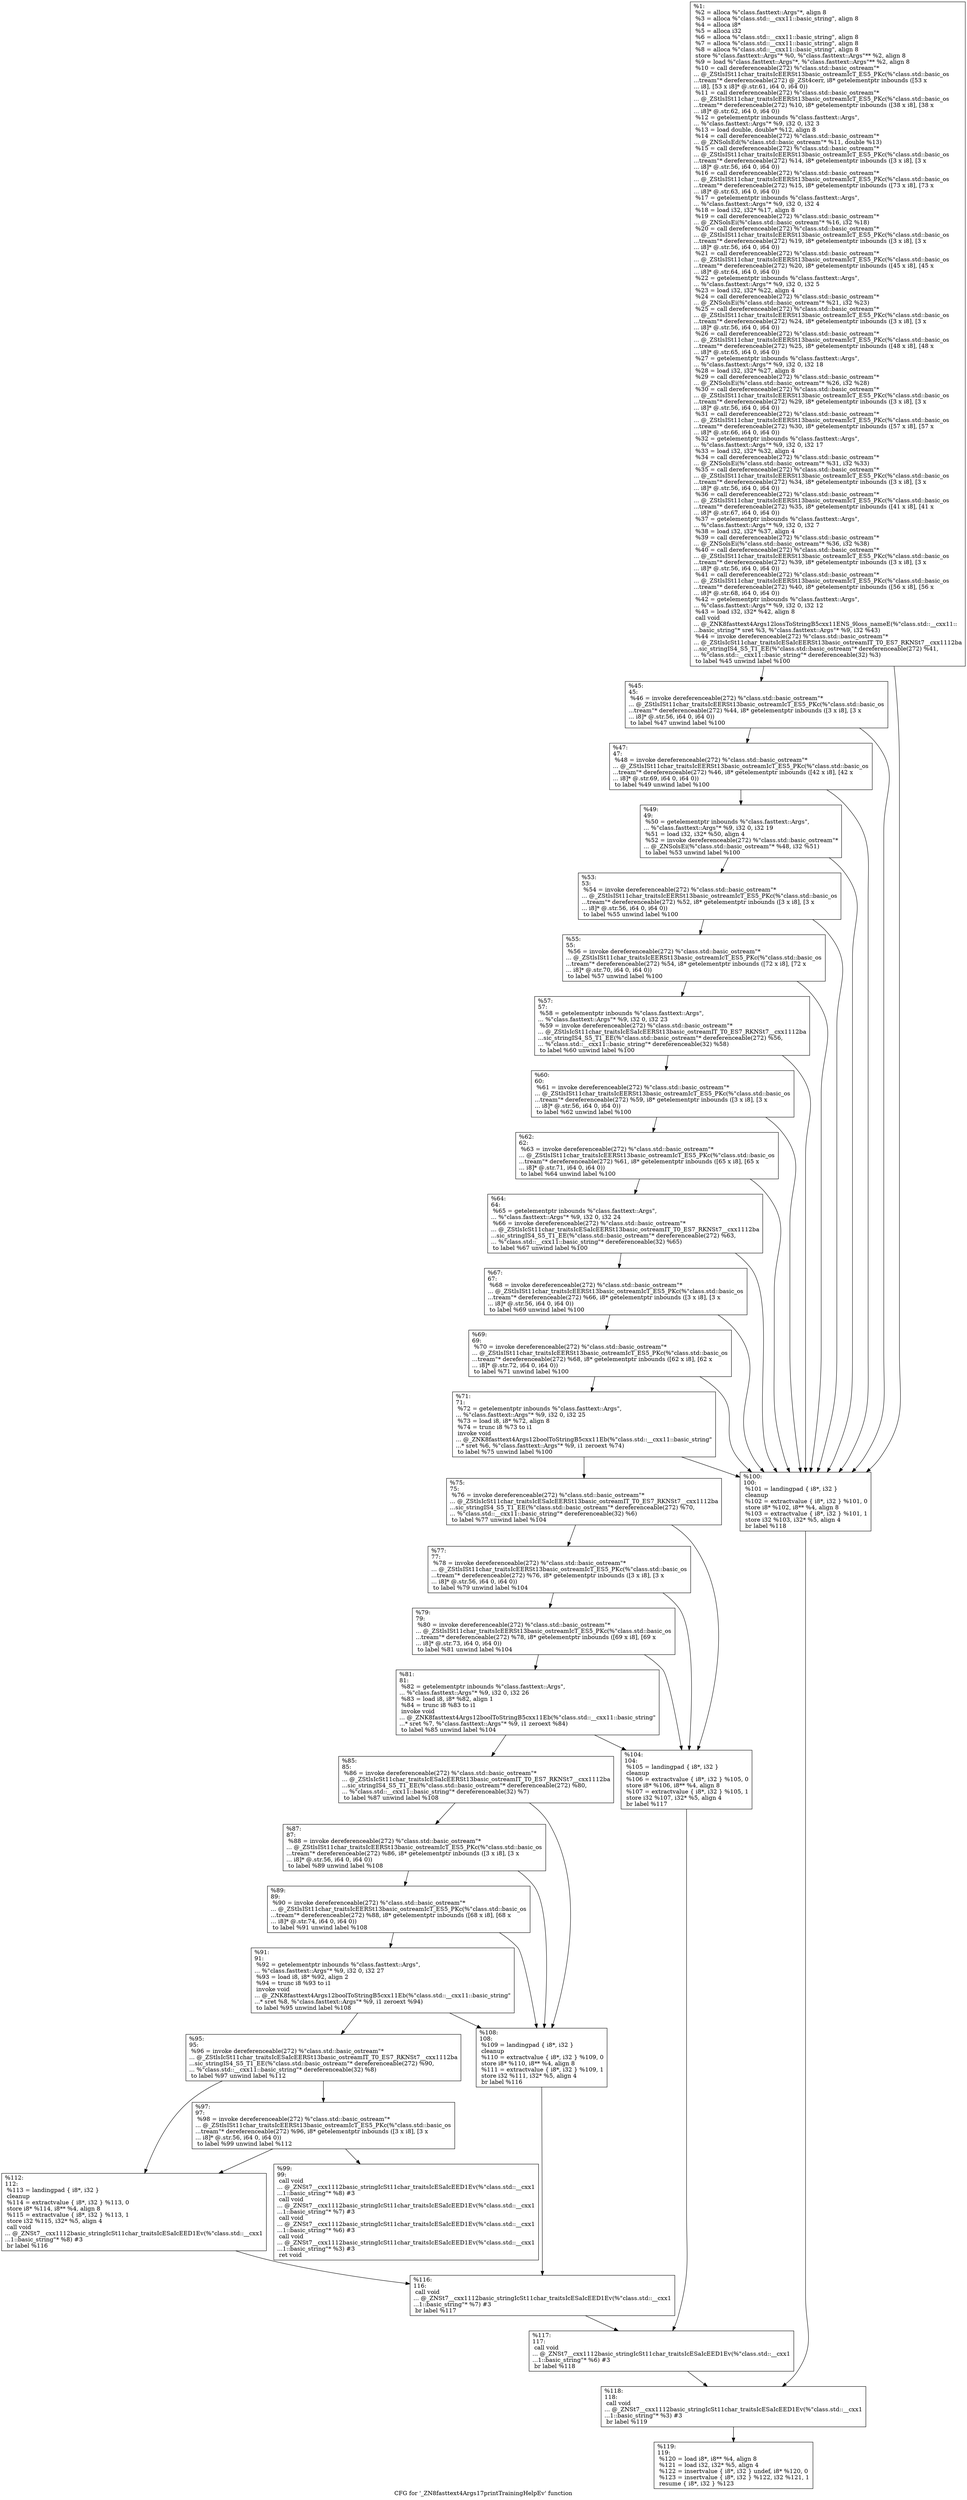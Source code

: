 digraph "CFG for '_ZN8fasttext4Args17printTrainingHelpEv' function" {
	label="CFG for '_ZN8fasttext4Args17printTrainingHelpEv' function";

	Node0x2059640 [shape=record,label="{%1:\l  %2 = alloca %\"class.fasttext::Args\"*, align 8\l  %3 = alloca %\"class.std::__cxx11::basic_string\", align 8\l  %4 = alloca i8*\l  %5 = alloca i32\l  %6 = alloca %\"class.std::__cxx11::basic_string\", align 8\l  %7 = alloca %\"class.std::__cxx11::basic_string\", align 8\l  %8 = alloca %\"class.std::__cxx11::basic_string\", align 8\l  store %\"class.fasttext::Args\"* %0, %\"class.fasttext::Args\"** %2, align 8\l  %9 = load %\"class.fasttext::Args\"*, %\"class.fasttext::Args\"** %2, align 8\l  %10 = call dereferenceable(272) %\"class.std::basic_ostream\"*\l... @_ZStlsISt11char_traitsIcEERSt13basic_ostreamIcT_ES5_PKc(%\"class.std::basic_os\l...tream\"* dereferenceable(272) @_ZSt4cerr, i8* getelementptr inbounds ([53 x\l... i8], [53 x i8]* @.str.61, i64 0, i64 0))\l  %11 = call dereferenceable(272) %\"class.std::basic_ostream\"*\l... @_ZStlsISt11char_traitsIcEERSt13basic_ostreamIcT_ES5_PKc(%\"class.std::basic_os\l...tream\"* dereferenceable(272) %10, i8* getelementptr inbounds ([38 x i8], [38 x\l... i8]* @.str.62, i64 0, i64 0))\l  %12 = getelementptr inbounds %\"class.fasttext::Args\",\l... %\"class.fasttext::Args\"* %9, i32 0, i32 3\l  %13 = load double, double* %12, align 8\l  %14 = call dereferenceable(272) %\"class.std::basic_ostream\"*\l... @_ZNSolsEd(%\"class.std::basic_ostream\"* %11, double %13)\l  %15 = call dereferenceable(272) %\"class.std::basic_ostream\"*\l... @_ZStlsISt11char_traitsIcEERSt13basic_ostreamIcT_ES5_PKc(%\"class.std::basic_os\l...tream\"* dereferenceable(272) %14, i8* getelementptr inbounds ([3 x i8], [3 x\l... i8]* @.str.56, i64 0, i64 0))\l  %16 = call dereferenceable(272) %\"class.std::basic_ostream\"*\l... @_ZStlsISt11char_traitsIcEERSt13basic_ostreamIcT_ES5_PKc(%\"class.std::basic_os\l...tream\"* dereferenceable(272) %15, i8* getelementptr inbounds ([73 x i8], [73 x\l... i8]* @.str.63, i64 0, i64 0))\l  %17 = getelementptr inbounds %\"class.fasttext::Args\",\l... %\"class.fasttext::Args\"* %9, i32 0, i32 4\l  %18 = load i32, i32* %17, align 8\l  %19 = call dereferenceable(272) %\"class.std::basic_ostream\"*\l... @_ZNSolsEi(%\"class.std::basic_ostream\"* %16, i32 %18)\l  %20 = call dereferenceable(272) %\"class.std::basic_ostream\"*\l... @_ZStlsISt11char_traitsIcEERSt13basic_ostreamIcT_ES5_PKc(%\"class.std::basic_os\l...tream\"* dereferenceable(272) %19, i8* getelementptr inbounds ([3 x i8], [3 x\l... i8]* @.str.56, i64 0, i64 0))\l  %21 = call dereferenceable(272) %\"class.std::basic_ostream\"*\l... @_ZStlsISt11char_traitsIcEERSt13basic_ostreamIcT_ES5_PKc(%\"class.std::basic_os\l...tream\"* dereferenceable(272) %20, i8* getelementptr inbounds ([45 x i8], [45 x\l... i8]* @.str.64, i64 0, i64 0))\l  %22 = getelementptr inbounds %\"class.fasttext::Args\",\l... %\"class.fasttext::Args\"* %9, i32 0, i32 5\l  %23 = load i32, i32* %22, align 4\l  %24 = call dereferenceable(272) %\"class.std::basic_ostream\"*\l... @_ZNSolsEi(%\"class.std::basic_ostream\"* %21, i32 %23)\l  %25 = call dereferenceable(272) %\"class.std::basic_ostream\"*\l... @_ZStlsISt11char_traitsIcEERSt13basic_ostreamIcT_ES5_PKc(%\"class.std::basic_os\l...tream\"* dereferenceable(272) %24, i8* getelementptr inbounds ([3 x i8], [3 x\l... i8]* @.str.56, i64 0, i64 0))\l  %26 = call dereferenceable(272) %\"class.std::basic_ostream\"*\l... @_ZStlsISt11char_traitsIcEERSt13basic_ostreamIcT_ES5_PKc(%\"class.std::basic_os\l...tream\"* dereferenceable(272) %25, i8* getelementptr inbounds ([48 x i8], [48 x\l... i8]* @.str.65, i64 0, i64 0))\l  %27 = getelementptr inbounds %\"class.fasttext::Args\",\l... %\"class.fasttext::Args\"* %9, i32 0, i32 18\l  %28 = load i32, i32* %27, align 8\l  %29 = call dereferenceable(272) %\"class.std::basic_ostream\"*\l... @_ZNSolsEi(%\"class.std::basic_ostream\"* %26, i32 %28)\l  %30 = call dereferenceable(272) %\"class.std::basic_ostream\"*\l... @_ZStlsISt11char_traitsIcEERSt13basic_ostreamIcT_ES5_PKc(%\"class.std::basic_os\l...tream\"* dereferenceable(272) %29, i8* getelementptr inbounds ([3 x i8], [3 x\l... i8]* @.str.56, i64 0, i64 0))\l  %31 = call dereferenceable(272) %\"class.std::basic_ostream\"*\l... @_ZStlsISt11char_traitsIcEERSt13basic_ostreamIcT_ES5_PKc(%\"class.std::basic_os\l...tream\"* dereferenceable(272) %30, i8* getelementptr inbounds ([57 x i8], [57 x\l... i8]* @.str.66, i64 0, i64 0))\l  %32 = getelementptr inbounds %\"class.fasttext::Args\",\l... %\"class.fasttext::Args\"* %9, i32 0, i32 17\l  %33 = load i32, i32* %32, align 4\l  %34 = call dereferenceable(272) %\"class.std::basic_ostream\"*\l... @_ZNSolsEi(%\"class.std::basic_ostream\"* %31, i32 %33)\l  %35 = call dereferenceable(272) %\"class.std::basic_ostream\"*\l... @_ZStlsISt11char_traitsIcEERSt13basic_ostreamIcT_ES5_PKc(%\"class.std::basic_os\l...tream\"* dereferenceable(272) %34, i8* getelementptr inbounds ([3 x i8], [3 x\l... i8]* @.str.56, i64 0, i64 0))\l  %36 = call dereferenceable(272) %\"class.std::basic_ostream\"*\l... @_ZStlsISt11char_traitsIcEERSt13basic_ostreamIcT_ES5_PKc(%\"class.std::basic_os\l...tream\"* dereferenceable(272) %35, i8* getelementptr inbounds ([41 x i8], [41 x\l... i8]* @.str.67, i64 0, i64 0))\l  %37 = getelementptr inbounds %\"class.fasttext::Args\",\l... %\"class.fasttext::Args\"* %9, i32 0, i32 7\l  %38 = load i32, i32* %37, align 4\l  %39 = call dereferenceable(272) %\"class.std::basic_ostream\"*\l... @_ZNSolsEi(%\"class.std::basic_ostream\"* %36, i32 %38)\l  %40 = call dereferenceable(272) %\"class.std::basic_ostream\"*\l... @_ZStlsISt11char_traitsIcEERSt13basic_ostreamIcT_ES5_PKc(%\"class.std::basic_os\l...tream\"* dereferenceable(272) %39, i8* getelementptr inbounds ([3 x i8], [3 x\l... i8]* @.str.56, i64 0, i64 0))\l  %41 = call dereferenceable(272) %\"class.std::basic_ostream\"*\l... @_ZStlsISt11char_traitsIcEERSt13basic_ostreamIcT_ES5_PKc(%\"class.std::basic_os\l...tream\"* dereferenceable(272) %40, i8* getelementptr inbounds ([56 x i8], [56 x\l... i8]* @.str.68, i64 0, i64 0))\l  %42 = getelementptr inbounds %\"class.fasttext::Args\",\l... %\"class.fasttext::Args\"* %9, i32 0, i32 12\l  %43 = load i32, i32* %42, align 8\l  call void\l... @_ZNK8fasttext4Args12lossToStringB5cxx11ENS_9loss_nameE(%\"class.std::__cxx11::\l...basic_string\"* sret %3, %\"class.fasttext::Args\"* %9, i32 %43)\l  %44 = invoke dereferenceable(272) %\"class.std::basic_ostream\"*\l... @_ZStlsIcSt11char_traitsIcESaIcEERSt13basic_ostreamIT_T0_ES7_RKNSt7__cxx1112ba\l...sic_stringIS4_S5_T1_EE(%\"class.std::basic_ostream\"* dereferenceable(272) %41,\l... %\"class.std::__cxx11::basic_string\"* dereferenceable(32) %3)\l          to label %45 unwind label %100\l}"];
	Node0x2059640 -> Node0x205b9f0;
	Node0x2059640 -> Node0x205ba40;
	Node0x205b9f0 [shape=record,label="{%45:\l45:                                               \l  %46 = invoke dereferenceable(272) %\"class.std::basic_ostream\"*\l... @_ZStlsISt11char_traitsIcEERSt13basic_ostreamIcT_ES5_PKc(%\"class.std::basic_os\l...tream\"* dereferenceable(272) %44, i8* getelementptr inbounds ([3 x i8], [3 x\l... i8]* @.str.56, i64 0, i64 0))\l          to label %47 unwind label %100\l}"];
	Node0x205b9f0 -> Node0x205bbb0;
	Node0x205b9f0 -> Node0x205ba40;
	Node0x205bbb0 [shape=record,label="{%47:\l47:                                               \l  %48 = invoke dereferenceable(272) %\"class.std::basic_ostream\"*\l... @_ZStlsISt11char_traitsIcEERSt13basic_ostreamIcT_ES5_PKc(%\"class.std::basic_os\l...tream\"* dereferenceable(272) %46, i8* getelementptr inbounds ([42 x i8], [42 x\l... i8]* @.str.69, i64 0, i64 0))\l          to label %49 unwind label %100\l}"];
	Node0x205bbb0 -> Node0x205bda0;
	Node0x205bbb0 -> Node0x205ba40;
	Node0x205bda0 [shape=record,label="{%49:\l49:                                               \l  %50 = getelementptr inbounds %\"class.fasttext::Args\",\l... %\"class.fasttext::Args\"* %9, i32 0, i32 19\l  %51 = load i32, i32* %50, align 4\l  %52 = invoke dereferenceable(272) %\"class.std::basic_ostream\"*\l... @_ZNSolsEi(%\"class.std::basic_ostream\"* %48, i32 %51)\l          to label %53 unwind label %100\l}"];
	Node0x205bda0 -> Node0x205c010;
	Node0x205bda0 -> Node0x205ba40;
	Node0x205c010 [shape=record,label="{%53:\l53:                                               \l  %54 = invoke dereferenceable(272) %\"class.std::basic_ostream\"*\l... @_ZStlsISt11char_traitsIcEERSt13basic_ostreamIcT_ES5_PKc(%\"class.std::basic_os\l...tream\"* dereferenceable(272) %52, i8* getelementptr inbounds ([3 x i8], [3 x\l... i8]* @.str.56, i64 0, i64 0))\l          to label %55 unwind label %100\l}"];
	Node0x205c010 -> Node0x205c180;
	Node0x205c010 -> Node0x205ba40;
	Node0x205c180 [shape=record,label="{%55:\l55:                                               \l  %56 = invoke dereferenceable(272) %\"class.std::basic_ostream\"*\l... @_ZStlsISt11char_traitsIcEERSt13basic_ostreamIcT_ES5_PKc(%\"class.std::basic_os\l...tream\"* dereferenceable(272) %54, i8* getelementptr inbounds ([72 x i8], [72 x\l... i8]* @.str.70, i64 0, i64 0))\l          to label %57 unwind label %100\l}"];
	Node0x205c180 -> Node0x205c370;
	Node0x205c180 -> Node0x205ba40;
	Node0x205c370 [shape=record,label="{%57:\l57:                                               \l  %58 = getelementptr inbounds %\"class.fasttext::Args\",\l... %\"class.fasttext::Args\"* %9, i32 0, i32 23\l  %59 = invoke dereferenceable(272) %\"class.std::basic_ostream\"*\l... @_ZStlsIcSt11char_traitsIcESaIcEERSt13basic_ostreamIT_T0_ES7_RKNSt7__cxx1112ba\l...sic_stringIS4_S5_T1_EE(%\"class.std::basic_ostream\"* dereferenceable(272) %56,\l... %\"class.std::__cxx11::basic_string\"* dereferenceable(32) %58)\l          to label %60 unwind label %100\l}"];
	Node0x205c370 -> Node0x205c580;
	Node0x205c370 -> Node0x205ba40;
	Node0x205c580 [shape=record,label="{%60:\l60:                                               \l  %61 = invoke dereferenceable(272) %\"class.std::basic_ostream\"*\l... @_ZStlsISt11char_traitsIcEERSt13basic_ostreamIcT_ES5_PKc(%\"class.std::basic_os\l...tream\"* dereferenceable(272) %59, i8* getelementptr inbounds ([3 x i8], [3 x\l... i8]* @.str.56, i64 0, i64 0))\l          to label %62 unwind label %100\l}"];
	Node0x205c580 -> Node0x205c6f0;
	Node0x205c580 -> Node0x205ba40;
	Node0x205c6f0 [shape=record,label="{%62:\l62:                                               \l  %63 = invoke dereferenceable(272) %\"class.std::basic_ostream\"*\l... @_ZStlsISt11char_traitsIcEERSt13basic_ostreamIcT_ES5_PKc(%\"class.std::basic_os\l...tream\"* dereferenceable(272) %61, i8* getelementptr inbounds ([65 x i8], [65 x\l... i8]* @.str.71, i64 0, i64 0))\l          to label %64 unwind label %100\l}"];
	Node0x205c6f0 -> Node0x205c8e0;
	Node0x205c6f0 -> Node0x205ba40;
	Node0x205c8e0 [shape=record,label="{%64:\l64:                                               \l  %65 = getelementptr inbounds %\"class.fasttext::Args\",\l... %\"class.fasttext::Args\"* %9, i32 0, i32 24\l  %66 = invoke dereferenceable(272) %\"class.std::basic_ostream\"*\l... @_ZStlsIcSt11char_traitsIcESaIcEERSt13basic_ostreamIT_T0_ES7_RKNSt7__cxx1112ba\l...sic_stringIS4_S5_T1_EE(%\"class.std::basic_ostream\"* dereferenceable(272) %63,\l... %\"class.std::__cxx11::basic_string\"* dereferenceable(32) %65)\l          to label %67 unwind label %100\l}"];
	Node0x205c8e0 -> Node0x205cf00;
	Node0x205c8e0 -> Node0x205ba40;
	Node0x205cf00 [shape=record,label="{%67:\l67:                                               \l  %68 = invoke dereferenceable(272) %\"class.std::basic_ostream\"*\l... @_ZStlsISt11char_traitsIcEERSt13basic_ostreamIcT_ES5_PKc(%\"class.std::basic_os\l...tream\"* dereferenceable(272) %66, i8* getelementptr inbounds ([3 x i8], [3 x\l... i8]* @.str.56, i64 0, i64 0))\l          to label %69 unwind label %100\l}"];
	Node0x205cf00 -> Node0x205d070;
	Node0x205cf00 -> Node0x205ba40;
	Node0x205d070 [shape=record,label="{%69:\l69:                                               \l  %70 = invoke dereferenceable(272) %\"class.std::basic_ostream\"*\l... @_ZStlsISt11char_traitsIcEERSt13basic_ostreamIcT_ES5_PKc(%\"class.std::basic_os\l...tream\"* dereferenceable(272) %68, i8* getelementptr inbounds ([62 x i8], [62 x\l... i8]* @.str.72, i64 0, i64 0))\l          to label %71 unwind label %100\l}"];
	Node0x205d070 -> Node0x205d260;
	Node0x205d070 -> Node0x205ba40;
	Node0x205d260 [shape=record,label="{%71:\l71:                                               \l  %72 = getelementptr inbounds %\"class.fasttext::Args\",\l... %\"class.fasttext::Args\"* %9, i32 0, i32 25\l  %73 = load i8, i8* %72, align 8\l  %74 = trunc i8 %73 to i1\l  invoke void\l... @_ZNK8fasttext4Args12boolToStringB5cxx11Eb(%\"class.std::__cxx11::basic_string\"\l...* sret %6, %\"class.fasttext::Args\"* %9, i1 zeroext %74)\l          to label %75 unwind label %100\l}"];
	Node0x205d260 -> Node0x205d530;
	Node0x205d260 -> Node0x205ba40;
	Node0x205d530 [shape=record,label="{%75:\l75:                                               \l  %76 = invoke dereferenceable(272) %\"class.std::basic_ostream\"*\l... @_ZStlsIcSt11char_traitsIcESaIcEERSt13basic_ostreamIT_T0_ES7_RKNSt7__cxx1112ba\l...sic_stringIS4_S5_T1_EE(%\"class.std::basic_ostream\"* dereferenceable(272) %70,\l... %\"class.std::__cxx11::basic_string\"* dereferenceable(32) %6)\l          to label %77 unwind label %104\l}"];
	Node0x205d530 -> Node0x205d700;
	Node0x205d530 -> Node0x205d750;
	Node0x205d700 [shape=record,label="{%77:\l77:                                               \l  %78 = invoke dereferenceable(272) %\"class.std::basic_ostream\"*\l... @_ZStlsISt11char_traitsIcEERSt13basic_ostreamIcT_ES5_PKc(%\"class.std::basic_os\l...tream\"* dereferenceable(272) %76, i8* getelementptr inbounds ([3 x i8], [3 x\l... i8]* @.str.56, i64 0, i64 0))\l          to label %79 unwind label %104\l}"];
	Node0x205d700 -> Node0x205d8c0;
	Node0x205d700 -> Node0x205d750;
	Node0x205d8c0 [shape=record,label="{%79:\l79:                                               \l  %80 = invoke dereferenceable(272) %\"class.std::basic_ostream\"*\l... @_ZStlsISt11char_traitsIcEERSt13basic_ostreamIcT_ES5_PKc(%\"class.std::basic_os\l...tream\"* dereferenceable(272) %78, i8* getelementptr inbounds ([69 x i8], [69 x\l... i8]* @.str.73, i64 0, i64 0))\l          to label %81 unwind label %104\l}"];
	Node0x205d8c0 -> Node0x205dab0;
	Node0x205d8c0 -> Node0x205d750;
	Node0x205dab0 [shape=record,label="{%81:\l81:                                               \l  %82 = getelementptr inbounds %\"class.fasttext::Args\",\l... %\"class.fasttext::Args\"* %9, i32 0, i32 26\l  %83 = load i8, i8* %82, align 1\l  %84 = trunc i8 %83 to i1\l  invoke void\l... @_ZNK8fasttext4Args12boolToStringB5cxx11Eb(%\"class.std::__cxx11::basic_string\"\l...* sret %7, %\"class.fasttext::Args\"* %9, i1 zeroext %84)\l          to label %85 unwind label %104\l}"];
	Node0x205dab0 -> Node0x205dd80;
	Node0x205dab0 -> Node0x205d750;
	Node0x205dd80 [shape=record,label="{%85:\l85:                                               \l  %86 = invoke dereferenceable(272) %\"class.std::basic_ostream\"*\l... @_ZStlsIcSt11char_traitsIcESaIcEERSt13basic_ostreamIT_T0_ES7_RKNSt7__cxx1112ba\l...sic_stringIS4_S5_T1_EE(%\"class.std::basic_ostream\"* dereferenceable(272) %80,\l... %\"class.std::__cxx11::basic_string\"* dereferenceable(32) %7)\l          to label %87 unwind label %108\l}"];
	Node0x205dd80 -> Node0x205df00;
	Node0x205dd80 -> Node0x205df50;
	Node0x205df00 [shape=record,label="{%87:\l87:                                               \l  %88 = invoke dereferenceable(272) %\"class.std::basic_ostream\"*\l... @_ZStlsISt11char_traitsIcEERSt13basic_ostreamIcT_ES5_PKc(%\"class.std::basic_os\l...tream\"* dereferenceable(272) %86, i8* getelementptr inbounds ([3 x i8], [3 x\l... i8]* @.str.56, i64 0, i64 0))\l          to label %89 unwind label %108\l}"];
	Node0x205df00 -> Node0x205e0c0;
	Node0x205df00 -> Node0x205df50;
	Node0x205e0c0 [shape=record,label="{%89:\l89:                                               \l  %90 = invoke dereferenceable(272) %\"class.std::basic_ostream\"*\l... @_ZStlsISt11char_traitsIcEERSt13basic_ostreamIcT_ES5_PKc(%\"class.std::basic_os\l...tream\"* dereferenceable(272) %88, i8* getelementptr inbounds ([68 x i8], [68 x\l... i8]* @.str.74, i64 0, i64 0))\l          to label %91 unwind label %108\l}"];
	Node0x205e0c0 -> Node0x205e2b0;
	Node0x205e0c0 -> Node0x205df50;
	Node0x205e2b0 [shape=record,label="{%91:\l91:                                               \l  %92 = getelementptr inbounds %\"class.fasttext::Args\",\l... %\"class.fasttext::Args\"* %9, i32 0, i32 27\l  %93 = load i8, i8* %92, align 2\l  %94 = trunc i8 %93 to i1\l  invoke void\l... @_ZNK8fasttext4Args12boolToStringB5cxx11Eb(%\"class.std::__cxx11::basic_string\"\l...* sret %8, %\"class.fasttext::Args\"* %9, i1 zeroext %94)\l          to label %95 unwind label %108\l}"];
	Node0x205e2b0 -> Node0x205e580;
	Node0x205e2b0 -> Node0x205df50;
	Node0x205e580 [shape=record,label="{%95:\l95:                                               \l  %96 = invoke dereferenceable(272) %\"class.std::basic_ostream\"*\l... @_ZStlsIcSt11char_traitsIcESaIcEERSt13basic_ostreamIT_T0_ES7_RKNSt7__cxx1112ba\l...sic_stringIS4_S5_T1_EE(%\"class.std::basic_ostream\"* dereferenceable(272) %90,\l... %\"class.std::__cxx11::basic_string\"* dereferenceable(32) %8)\l          to label %97 unwind label %112\l}"];
	Node0x205e580 -> Node0x205e700;
	Node0x205e580 -> Node0x205e750;
	Node0x205e700 [shape=record,label="{%97:\l97:                                               \l  %98 = invoke dereferenceable(272) %\"class.std::basic_ostream\"*\l... @_ZStlsISt11char_traitsIcEERSt13basic_ostreamIcT_ES5_PKc(%\"class.std::basic_os\l...tream\"* dereferenceable(272) %96, i8* getelementptr inbounds ([3 x i8], [3 x\l... i8]* @.str.56, i64 0, i64 0))\l          to label %99 unwind label %112\l}"];
	Node0x205e700 -> Node0x205e8c0;
	Node0x205e700 -> Node0x205e750;
	Node0x205e8c0 [shape=record,label="{%99:\l99:                                               \l  call void\l... @_ZNSt7__cxx1112basic_stringIcSt11char_traitsIcESaIcEED1Ev(%\"class.std::__cxx1\l...1::basic_string\"* %8) #3\l  call void\l... @_ZNSt7__cxx1112basic_stringIcSt11char_traitsIcESaIcEED1Ev(%\"class.std::__cxx1\l...1::basic_string\"* %7) #3\l  call void\l... @_ZNSt7__cxx1112basic_stringIcSt11char_traitsIcESaIcEED1Ev(%\"class.std::__cxx1\l...1::basic_string\"* %6) #3\l  call void\l... @_ZNSt7__cxx1112basic_stringIcSt11char_traitsIcESaIcEED1Ev(%\"class.std::__cxx1\l...1::basic_string\"* %3) #3\l  ret void\l}"];
	Node0x205ba40 [shape=record,label="{%100:\l100:                                              \l  %101 = landingpad \{ i8*, i32 \}\l          cleanup\l  %102 = extractvalue \{ i8*, i32 \} %101, 0\l  store i8* %102, i8** %4, align 8\l  %103 = extractvalue \{ i8*, i32 \} %101, 1\l  store i32 %103, i32* %5, align 4\l  br label %118\l}"];
	Node0x205ba40 -> Node0x205efc0;
	Node0x205d750 [shape=record,label="{%104:\l104:                                              \l  %105 = landingpad \{ i8*, i32 \}\l          cleanup\l  %106 = extractvalue \{ i8*, i32 \} %105, 0\l  store i8* %106, i8** %4, align 8\l  %107 = extractvalue \{ i8*, i32 \} %105, 1\l  store i32 %107, i32* %5, align 4\l  br label %117\l}"];
	Node0x205d750 -> Node0x205f2c0;
	Node0x205df50 [shape=record,label="{%108:\l108:                                              \l  %109 = landingpad \{ i8*, i32 \}\l          cleanup\l  %110 = extractvalue \{ i8*, i32 \} %109, 0\l  store i8* %110, i8** %4, align 8\l  %111 = extractvalue \{ i8*, i32 \} %109, 1\l  store i32 %111, i32* %5, align 4\l  br label %116\l}"];
	Node0x205df50 -> Node0x205f5c0;
	Node0x205e750 [shape=record,label="{%112:\l112:                                              \l  %113 = landingpad \{ i8*, i32 \}\l          cleanup\l  %114 = extractvalue \{ i8*, i32 \} %113, 0\l  store i8* %114, i8** %4, align 8\l  %115 = extractvalue \{ i8*, i32 \} %113, 1\l  store i32 %115, i32* %5, align 4\l  call void\l... @_ZNSt7__cxx1112basic_stringIcSt11char_traitsIcESaIcEED1Ev(%\"class.std::__cxx1\l...1::basic_string\"* %8) #3\l  br label %116\l}"];
	Node0x205e750 -> Node0x205f5c0;
	Node0x205f5c0 [shape=record,label="{%116:\l116:                                              \l  call void\l... @_ZNSt7__cxx1112basic_stringIcSt11char_traitsIcESaIcEED1Ev(%\"class.std::__cxx1\l...1::basic_string\"* %7) #3\l  br label %117\l}"];
	Node0x205f5c0 -> Node0x205f2c0;
	Node0x205f2c0 [shape=record,label="{%117:\l117:                                              \l  call void\l... @_ZNSt7__cxx1112basic_stringIcSt11char_traitsIcESaIcEED1Ev(%\"class.std::__cxx1\l...1::basic_string\"* %6) #3\l  br label %118\l}"];
	Node0x205f2c0 -> Node0x205efc0;
	Node0x205efc0 [shape=record,label="{%118:\l118:                                              \l  call void\l... @_ZNSt7__cxx1112basic_stringIcSt11char_traitsIcESaIcEED1Ev(%\"class.std::__cxx1\l...1::basic_string\"* %3) #3\l  br label %119\l}"];
	Node0x205efc0 -> Node0x205f8c0;
	Node0x205f8c0 [shape=record,label="{%119:\l119:                                              \l  %120 = load i8*, i8** %4, align 8\l  %121 = load i32, i32* %5, align 4\l  %122 = insertvalue \{ i8*, i32 \} undef, i8* %120, 0\l  %123 = insertvalue \{ i8*, i32 \} %122, i32 %121, 1\l  resume \{ i8*, i32 \} %123\l}"];
}
